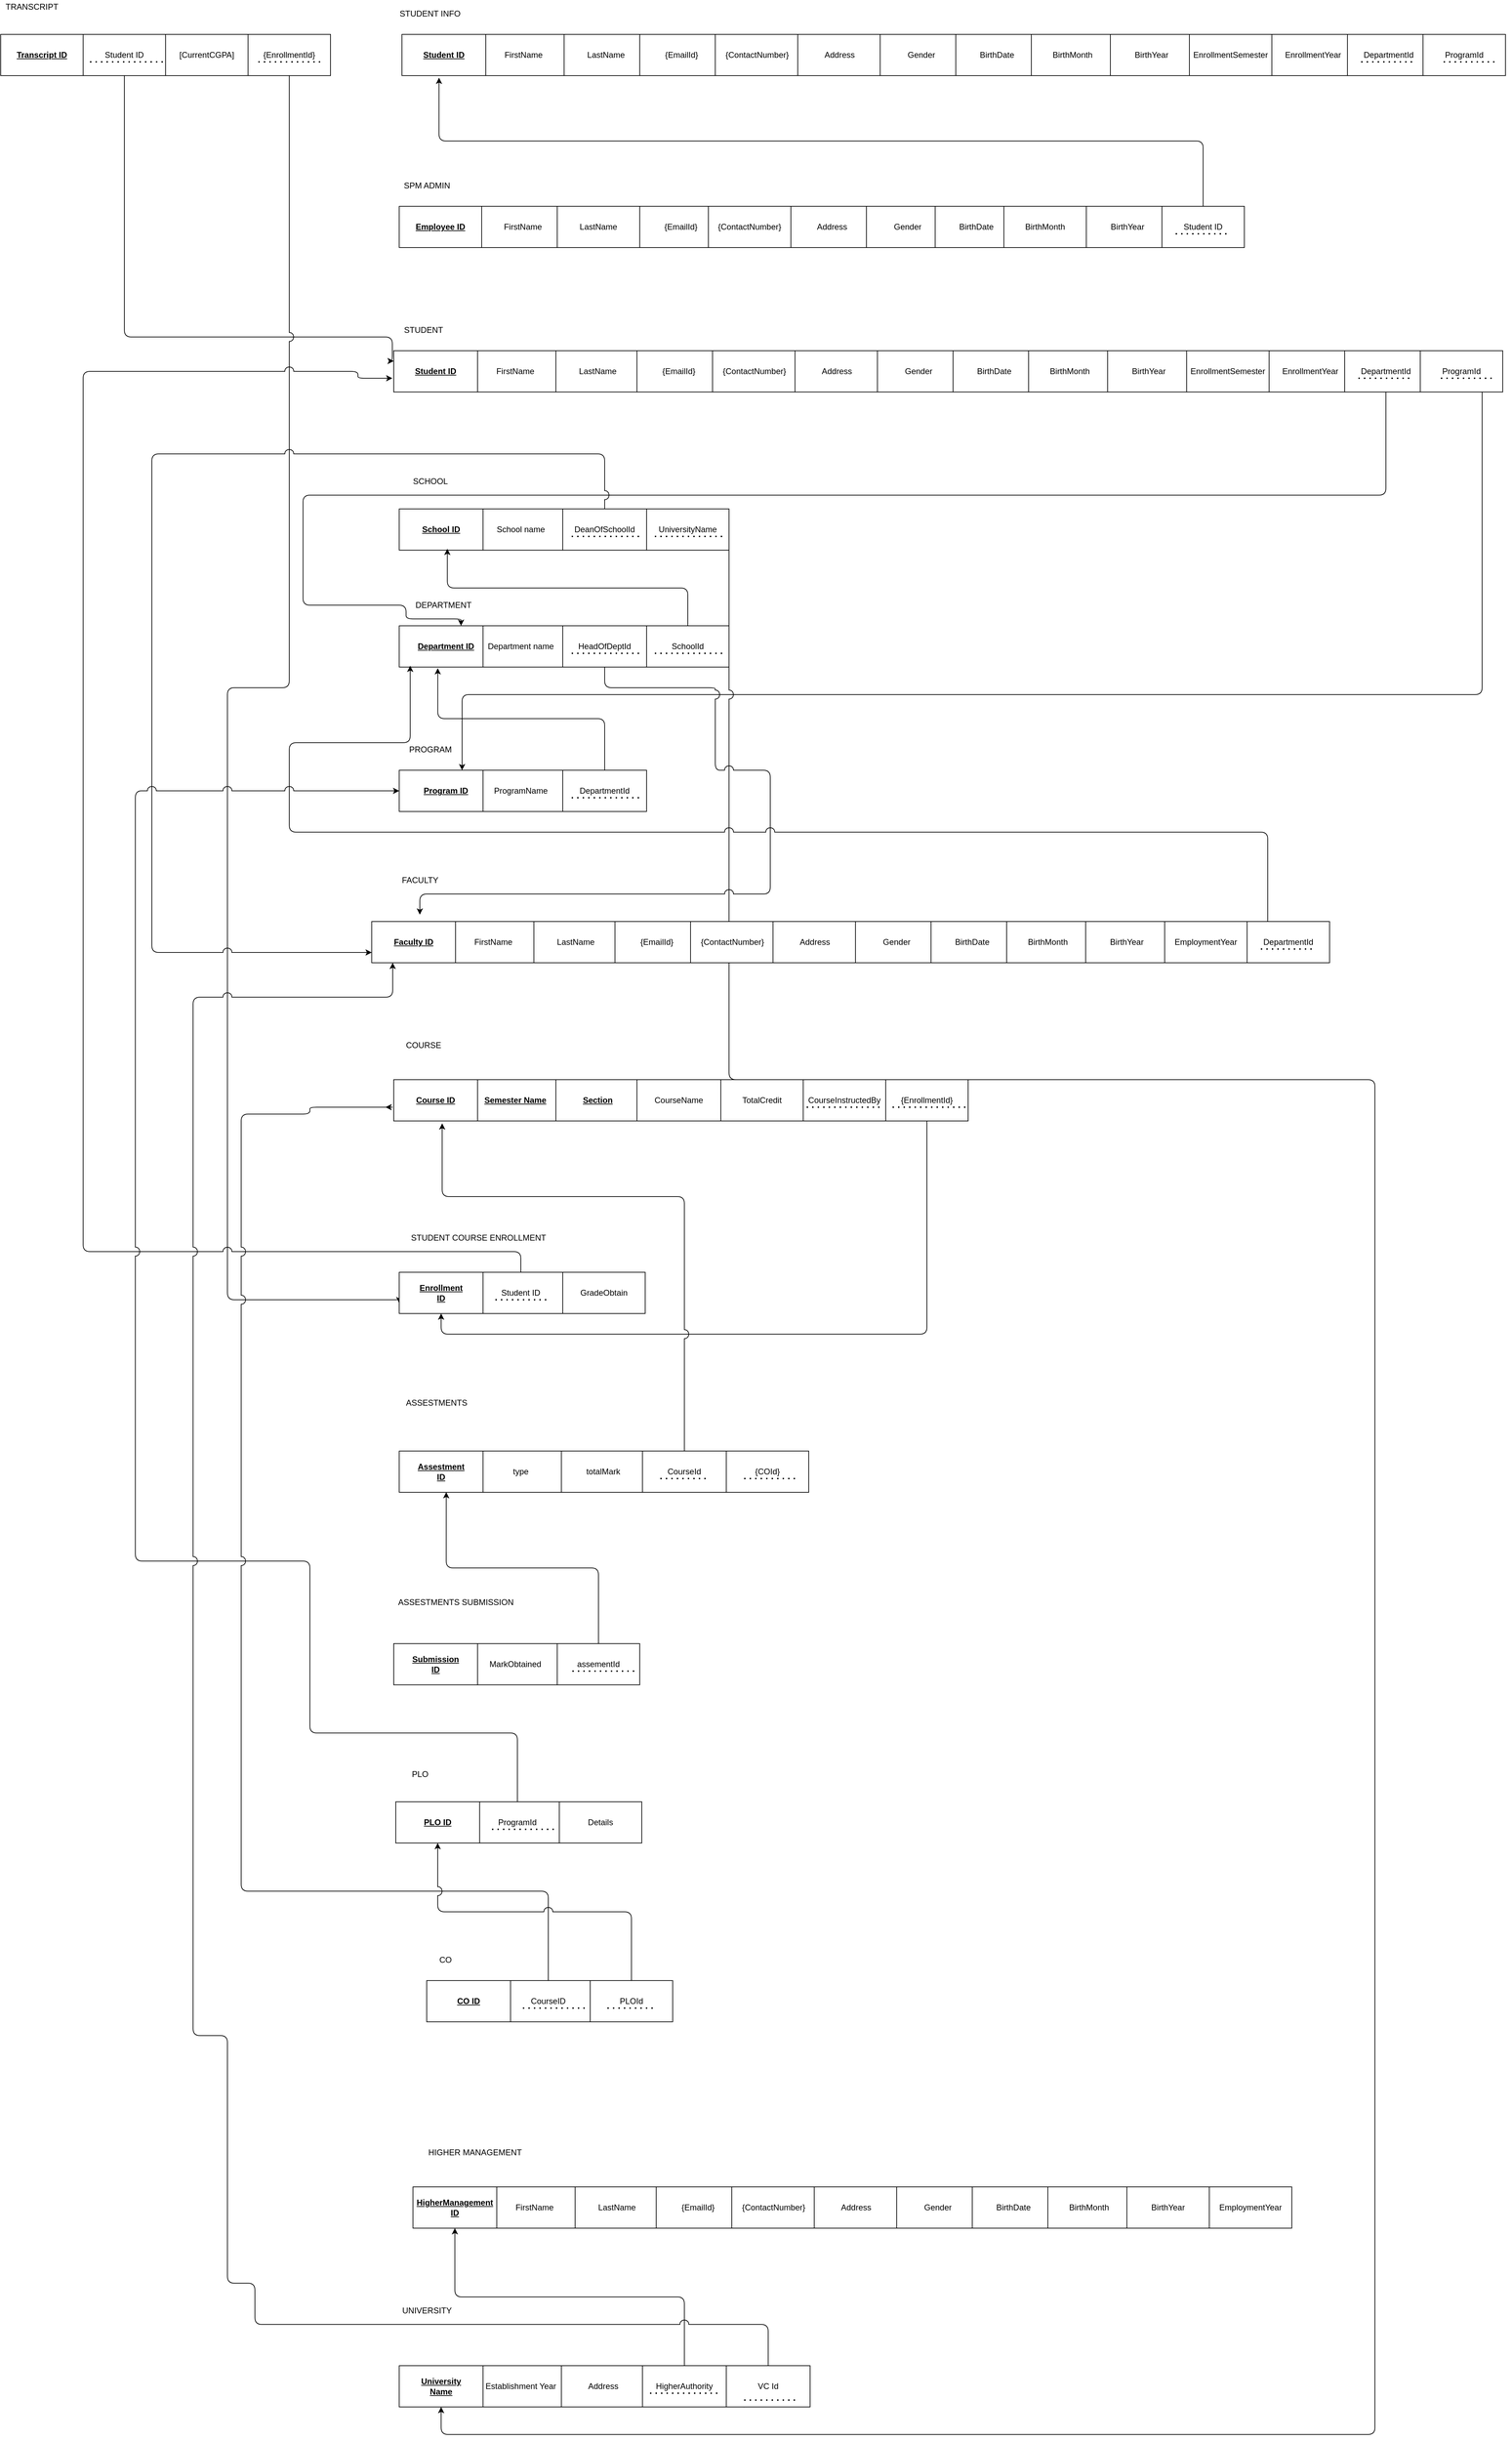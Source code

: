 <mxfile version="14.5.10" type="device"><diagram id="TLqkHAQ5XNs-BFpnqTvc" name="Page-1"><mxGraphModel dx="2034" dy="840" grid="1" gridSize="10" guides="1" tooltips="1" connect="1" arrows="1" fold="1" page="1" pageScale="1" pageWidth="850" pageHeight="1100" math="0" shadow="0"><root><mxCell id="0"/><mxCell id="1" parent="0"/><mxCell id="iAF2rdNjsyLF4VbZeckE-18" value="FirstName" style="rounded=0;whiteSpace=wrap;html=1;" vertex="1" parent="1"><mxGeometry x="240" y="120" width="122" height="60" as="geometry"/></mxCell><mxCell id="iAF2rdNjsyLF4VbZeckE-19" value="" style="rounded=0;whiteSpace=wrap;html=1;" vertex="1" parent="1"><mxGeometry x="124" y="120" width="122" height="60" as="geometry"/></mxCell><mxCell id="iAF2rdNjsyLF4VbZeckE-20" value="LastName" style="rounded=0;whiteSpace=wrap;html=1;" vertex="1" parent="1"><mxGeometry x="360" y="120" width="122" height="60" as="geometry"/></mxCell><mxCell id="iAF2rdNjsyLF4VbZeckE-21" value="STUDENT INFO" style="text;html=1;strokeColor=none;fillColor=none;align=center;verticalAlign=middle;whiteSpace=wrap;rounded=0;" vertex="1" parent="1"><mxGeometry x="90" y="80" width="150" height="20" as="geometry"/></mxCell><mxCell id="iAF2rdNjsyLF4VbZeckE-22" value="&lt;b&gt;&lt;u&gt;Student ID&lt;/u&gt;&lt;/b&gt;" style="text;html=1;strokeColor=none;fillColor=none;align=center;verticalAlign=middle;whiteSpace=wrap;rounded=0;" vertex="1" parent="1"><mxGeometry x="150" y="140" width="70" height="20" as="geometry"/></mxCell><mxCell id="iAF2rdNjsyLF4VbZeckE-24" value="{EmailId}" style="whiteSpace=wrap;html=1;" vertex="1" parent="1"><mxGeometry x="470" y="120" width="122" height="60" as="geometry"/></mxCell><mxCell id="iAF2rdNjsyLF4VbZeckE-26" value="{ContactNumber}" style="whiteSpace=wrap;html=1;" vertex="1" parent="1"><mxGeometry x="580" y="120" width="122" height="60" as="geometry"/></mxCell><mxCell id="iAF2rdNjsyLF4VbZeckE-27" value="Address" style="whiteSpace=wrap;html=1;" vertex="1" parent="1"><mxGeometry x="700" y="120" width="122" height="60" as="geometry"/></mxCell><mxCell id="iAF2rdNjsyLF4VbZeckE-28" value="Gender" style="whiteSpace=wrap;html=1;" vertex="1" parent="1"><mxGeometry x="820" y="120" width="120" height="60" as="geometry"/></mxCell><mxCell id="iAF2rdNjsyLF4VbZeckE-29" value="BirthDate" style="whiteSpace=wrap;html=1;" vertex="1" parent="1"><mxGeometry x="930" y="120" width="120" height="60" as="geometry"/></mxCell><mxCell id="iAF2rdNjsyLF4VbZeckE-30" value="BirthMonth" style="whiteSpace=wrap;html=1;" vertex="1" parent="1"><mxGeometry x="1040" y="120" width="120" height="60" as="geometry"/></mxCell><mxCell id="iAF2rdNjsyLF4VbZeckE-31" value="BirthYear" style="whiteSpace=wrap;html=1;" vertex="1" parent="1"><mxGeometry x="1155" y="120" width="120" height="60" as="geometry"/></mxCell><mxCell id="iAF2rdNjsyLF4VbZeckE-32" value="EnrollmentSemester" style="whiteSpace=wrap;html=1;" vertex="1" parent="1"><mxGeometry x="1270" y="120" width="120" height="60" as="geometry"/></mxCell><mxCell id="iAF2rdNjsyLF4VbZeckE-77" value="" style="edgeStyle=orthogonalEdgeStyle;rounded=1;orthogonalLoop=1;jettySize=auto;html=1;" edge="1" parent="1" source="iAF2rdNjsyLF4VbZeckE-33"><mxGeometry relative="1" as="geometry"><mxPoint x="1730.0" y="150" as="targetPoint"/></mxGeometry></mxCell><mxCell id="iAF2rdNjsyLF4VbZeckE-33" value="EnrollmentYear" style="whiteSpace=wrap;html=1;" vertex="1" parent="1"><mxGeometry x="1390" y="120" width="120" height="60" as="geometry"/></mxCell><mxCell id="iAF2rdNjsyLF4VbZeckE-34" value="DepartmentId" style="whiteSpace=wrap;html=1;" vertex="1" parent="1"><mxGeometry x="1500" y="120" width="120" height="60" as="geometry"/></mxCell><mxCell id="iAF2rdNjsyLF4VbZeckE-38" value="" style="endArrow=none;dashed=1;html=1;dashPattern=1 3;strokeWidth=2;" edge="1" parent="1"><mxGeometry width="50" height="50" relative="1" as="geometry"><mxPoint x="1520" y="160" as="sourcePoint"/><mxPoint x="1600" y="160" as="targetPoint"/><Array as="points"><mxPoint x="1590" y="160"/></Array></mxGeometry></mxCell><mxCell id="iAF2rdNjsyLF4VbZeckE-39" value="ProgramId" style="whiteSpace=wrap;html=1;" vertex="1" parent="1"><mxGeometry x="1610" y="120" width="120" height="60" as="geometry"/></mxCell><mxCell id="iAF2rdNjsyLF4VbZeckE-40" value="" style="endArrow=none;dashed=1;html=1;dashPattern=1 3;strokeWidth=2;" edge="1" parent="1"><mxGeometry width="50" height="50" relative="1" as="geometry"><mxPoint x="1640" y="160" as="sourcePoint"/><mxPoint x="1720" y="160" as="targetPoint"/></mxGeometry></mxCell><mxCell id="iAF2rdNjsyLF4VbZeckE-56" value="" style="edgeStyle=orthogonalEdgeStyle;rounded=1;orthogonalLoop=1;jettySize=auto;html=1;" edge="1" parent="1" target="iAF2rdNjsyLF4VbZeckE-55"><mxGeometry relative="1" as="geometry"><mxPoint x="350" y="560" as="sourcePoint"/></mxGeometry></mxCell><mxCell id="iAF2rdNjsyLF4VbZeckE-45" value="TRANSCRIPT" style="text;html=1;align=center;verticalAlign=middle;resizable=0;points=[];autosize=1;strokeColor=none;" vertex="1" parent="1"><mxGeometry x="-460" y="70" width="90" height="20" as="geometry"/></mxCell><mxCell id="iAF2rdNjsyLF4VbZeckE-50" value="" style="endArrow=none;dashed=1;html=1;dashPattern=1 3;strokeWidth=2;" edge="1" parent="1"><mxGeometry width="50" height="50" relative="1" as="geometry"><mxPoint x="-70" y="160" as="sourcePoint"/><mxPoint x="20" y="160" as="targetPoint"/><Array as="points"><mxPoint x="-30" y="160"/></Array></mxGeometry></mxCell><mxCell id="iAF2rdNjsyLF4VbZeckE-51" value="&lt;b&gt;&lt;u&gt;Transcript ID&lt;br&gt;&lt;/u&gt;&lt;/b&gt;" style="rounded=0;whiteSpace=wrap;html=1;" vertex="1" parent="1"><mxGeometry x="-460" y="120" width="120" height="60" as="geometry"/></mxCell><mxCell id="iAF2rdNjsyLF4VbZeckE-244" style="edgeStyle=orthogonalEdgeStyle;rounded=1;jumpStyle=arc;jumpSize=13;orthogonalLoop=1;jettySize=auto;html=1;exitX=0.5;exitY=1;exitDx=0;exitDy=0;entryX=0;entryY=0.25;entryDx=0;entryDy=0;" edge="1" parent="1" source="iAF2rdNjsyLF4VbZeckE-52" target="iAF2rdNjsyLF4VbZeckE-85"><mxGeometry relative="1" as="geometry"><mxPoint x="110" y="600" as="targetPoint"/><Array as="points"><mxPoint x="-280" y="560"/><mxPoint x="110" y="560"/><mxPoint x="110" y="595"/></Array></mxGeometry></mxCell><mxCell id="iAF2rdNjsyLF4VbZeckE-52" value="Student ID" style="rounded=0;whiteSpace=wrap;html=1;" vertex="1" parent="1"><mxGeometry x="-340" y="120" width="120" height="60" as="geometry"/></mxCell><mxCell id="iAF2rdNjsyLF4VbZeckE-53" value="[CurrentCGPA]" style="rounded=0;whiteSpace=wrap;html=1;" vertex="1" parent="1"><mxGeometry x="-220" y="120" width="120" height="60" as="geometry"/></mxCell><mxCell id="iAF2rdNjsyLF4VbZeckE-245" style="edgeStyle=orthogonalEdgeStyle;rounded=1;jumpStyle=arc;jumpSize=13;orthogonalLoop=1;jettySize=auto;html=1;exitX=0.5;exitY=1;exitDx=0;exitDy=0;entryX=0;entryY=0.75;entryDx=0;entryDy=0;" edge="1" parent="1" source="iAF2rdNjsyLF4VbZeckE-54" target="iAF2rdNjsyLF4VbZeckE-169"><mxGeometry relative="1" as="geometry"><mxPoint x="110" y="1960" as="targetPoint"/><Array as="points"><mxPoint x="-40" y="1070"/><mxPoint x="-130" y="1070"/><mxPoint x="-130" y="1960"/><mxPoint x="120" y="1960"/></Array></mxGeometry></mxCell><mxCell id="iAF2rdNjsyLF4VbZeckE-54" value="{EnrollmentId}" style="whiteSpace=wrap;html=1;" vertex="1" parent="1"><mxGeometry x="-100" y="120" width="120" height="60" as="geometry"/></mxCell><mxCell id="iAF2rdNjsyLF4VbZeckE-57" value="" style="endArrow=none;dashed=1;html=1;dashPattern=1 3;strokeWidth=2;" edge="1" parent="1"><mxGeometry width="50" height="50" relative="1" as="geometry"><mxPoint x="-85" y="160" as="sourcePoint"/><mxPoint x="5" y="160" as="targetPoint"/><Array as="points"><mxPoint x="-35" y="160"/></Array></mxGeometry></mxCell><mxCell id="iAF2rdNjsyLF4VbZeckE-58" value="SPM ADMIN" style="text;html=1;align=center;verticalAlign=middle;resizable=0;points=[];autosize=1;strokeColor=none;" vertex="1" parent="1"><mxGeometry x="120" y="330" width="80" height="20" as="geometry"/></mxCell><mxCell id="iAF2rdNjsyLF4VbZeckE-59" value="&lt;b&gt;&lt;u&gt;Employee ID &lt;br&gt;&lt;/u&gt;&lt;/b&gt;" style="whiteSpace=wrap;html=1;" vertex="1" parent="1"><mxGeometry x="120" y="370" width="120" height="60" as="geometry"/></mxCell><mxCell id="iAF2rdNjsyLF4VbZeckE-60" value="FirstName" style="whiteSpace=wrap;html=1;" vertex="1" parent="1"><mxGeometry x="240" y="370" width="120" height="60" as="geometry"/></mxCell><mxCell id="iAF2rdNjsyLF4VbZeckE-61" value="LastName" style="whiteSpace=wrap;html=1;" vertex="1" parent="1"><mxGeometry x="350" y="370" width="120" height="60" as="geometry"/></mxCell><mxCell id="iAF2rdNjsyLF4VbZeckE-62" value="{EmailId}" style="whiteSpace=wrap;html=1;" vertex="1" parent="1"><mxGeometry x="470" y="370" width="120" height="60" as="geometry"/></mxCell><mxCell id="iAF2rdNjsyLF4VbZeckE-63" value="{ContactNumber}" style="whiteSpace=wrap;html=1;" vertex="1" parent="1"><mxGeometry x="570" y="370" width="120" height="60" as="geometry"/></mxCell><mxCell id="iAF2rdNjsyLF4VbZeckE-64" value="Address" style="whiteSpace=wrap;html=1;" vertex="1" parent="1"><mxGeometry x="690" y="370" width="120" height="60" as="geometry"/></mxCell><mxCell id="iAF2rdNjsyLF4VbZeckE-65" value="Gender" style="whiteSpace=wrap;html=1;" vertex="1" parent="1"><mxGeometry x="800" y="370" width="120" height="60" as="geometry"/></mxCell><mxCell id="iAF2rdNjsyLF4VbZeckE-66" value="BirthDate" style="whiteSpace=wrap;html=1;" vertex="1" parent="1"><mxGeometry x="900" y="370" width="120" height="60" as="geometry"/></mxCell><mxCell id="iAF2rdNjsyLF4VbZeckE-67" value="BirthMonth" style="whiteSpace=wrap;html=1;" vertex="1" parent="1"><mxGeometry x="1000" y="370" width="120" height="60" as="geometry"/></mxCell><mxCell id="iAF2rdNjsyLF4VbZeckE-68" value="BirthYear" style="whiteSpace=wrap;html=1;" vertex="1" parent="1"><mxGeometry x="1120" y="370" width="120" height="60" as="geometry"/></mxCell><mxCell id="iAF2rdNjsyLF4VbZeckE-71" style="edgeStyle=orthogonalEdgeStyle;rounded=1;orthogonalLoop=1;jettySize=auto;html=1;exitX=0.5;exitY=0;exitDx=0;exitDy=0;entryX=0.442;entryY=1.05;entryDx=0;entryDy=0;entryPerimeter=0;" edge="1" parent="1" source="iAF2rdNjsyLF4VbZeckE-69" target="iAF2rdNjsyLF4VbZeckE-19"><mxGeometry relative="1" as="geometry"/></mxCell><mxCell id="iAF2rdNjsyLF4VbZeckE-69" value="Student ID" style="whiteSpace=wrap;html=1;" vertex="1" parent="1"><mxGeometry x="1230" y="370" width="120" height="60" as="geometry"/></mxCell><mxCell id="iAF2rdNjsyLF4VbZeckE-70" value="" style="endArrow=none;dashed=1;html=1;dashPattern=1 3;strokeWidth=2;" edge="1" parent="1"><mxGeometry width="50" height="50" relative="1" as="geometry"><mxPoint x="1250" y="410" as="sourcePoint"/><mxPoint x="1330" y="410" as="targetPoint"/><Array as="points"><mxPoint x="1290" y="410"/></Array></mxGeometry></mxCell><mxCell id="iAF2rdNjsyLF4VbZeckE-72" value="STUDENT" style="text;html=1;align=center;verticalAlign=middle;resizable=0;points=[];autosize=1;strokeColor=none;" vertex="1" parent="1"><mxGeometry x="120" y="540" width="70" height="20" as="geometry"/></mxCell><mxCell id="iAF2rdNjsyLF4VbZeckE-84" value="FirstName" style="rounded=0;whiteSpace=wrap;html=1;" vertex="1" parent="1"><mxGeometry x="228" y="580" width="122" height="60" as="geometry"/></mxCell><mxCell id="iAF2rdNjsyLF4VbZeckE-85" value="" style="rounded=0;whiteSpace=wrap;html=1;" vertex="1" parent="1"><mxGeometry x="112" y="580" width="122" height="60" as="geometry"/></mxCell><mxCell id="iAF2rdNjsyLF4VbZeckE-86" value="LastName" style="rounded=0;whiteSpace=wrap;html=1;" vertex="1" parent="1"><mxGeometry x="348" y="580" width="122" height="60" as="geometry"/></mxCell><mxCell id="iAF2rdNjsyLF4VbZeckE-87" value="&lt;b&gt;&lt;u&gt;Student ID&lt;/u&gt;&lt;/b&gt;" style="text;html=1;strokeColor=none;fillColor=none;align=center;verticalAlign=middle;whiteSpace=wrap;rounded=0;" vertex="1" parent="1"><mxGeometry x="138" y="600" width="70" height="20" as="geometry"/></mxCell><mxCell id="iAF2rdNjsyLF4VbZeckE-88" value="{EmailId}" style="whiteSpace=wrap;html=1;" vertex="1" parent="1"><mxGeometry x="466" y="580" width="122" height="60" as="geometry"/></mxCell><mxCell id="iAF2rdNjsyLF4VbZeckE-89" value="{ContactNumber}" style="whiteSpace=wrap;html=1;" vertex="1" parent="1"><mxGeometry x="576" y="580" width="122" height="60" as="geometry"/></mxCell><mxCell id="iAF2rdNjsyLF4VbZeckE-90" value="Address" style="whiteSpace=wrap;html=1;" vertex="1" parent="1"><mxGeometry x="696" y="580" width="122" height="60" as="geometry"/></mxCell><mxCell id="iAF2rdNjsyLF4VbZeckE-91" value="Gender" style="whiteSpace=wrap;html=1;" vertex="1" parent="1"><mxGeometry x="816" y="580" width="120" height="60" as="geometry"/></mxCell><mxCell id="iAF2rdNjsyLF4VbZeckE-92" value="BirthDate" style="whiteSpace=wrap;html=1;" vertex="1" parent="1"><mxGeometry x="926" y="580" width="120" height="60" as="geometry"/></mxCell><mxCell id="iAF2rdNjsyLF4VbZeckE-93" value="BirthMonth" style="whiteSpace=wrap;html=1;" vertex="1" parent="1"><mxGeometry x="1036" y="580" width="120" height="60" as="geometry"/></mxCell><mxCell id="iAF2rdNjsyLF4VbZeckE-94" value="BirthYear" style="whiteSpace=wrap;html=1;" vertex="1" parent="1"><mxGeometry x="1151" y="580" width="120" height="60" as="geometry"/></mxCell><mxCell id="iAF2rdNjsyLF4VbZeckE-95" value="EnrollmentSemester" style="whiteSpace=wrap;html=1;" vertex="1" parent="1"><mxGeometry x="1266" y="580" width="120" height="60" as="geometry"/></mxCell><mxCell id="iAF2rdNjsyLF4VbZeckE-96" value="" style="edgeStyle=orthogonalEdgeStyle;rounded=1;orthogonalLoop=1;jettySize=auto;html=1;" edge="1" parent="1" source="iAF2rdNjsyLF4VbZeckE-97"><mxGeometry relative="1" as="geometry"><mxPoint x="1726.0" y="610" as="targetPoint"/></mxGeometry></mxCell><mxCell id="iAF2rdNjsyLF4VbZeckE-97" value="EnrollmentYear" style="whiteSpace=wrap;html=1;" vertex="1" parent="1"><mxGeometry x="1386" y="580" width="120" height="60" as="geometry"/></mxCell><mxCell id="iAF2rdNjsyLF4VbZeckE-131" style="edgeStyle=orthogonalEdgeStyle;rounded=1;orthogonalLoop=1;jettySize=auto;html=1;exitX=0.5;exitY=1;exitDx=0;exitDy=0;entryX=0.76;entryY=2;entryDx=0;entryDy=0;entryPerimeter=0;" edge="1" parent="1" source="iAF2rdNjsyLF4VbZeckE-98" target="iAF2rdNjsyLF4VbZeckE-118"><mxGeometry relative="1" as="geometry"><Array as="points"><mxPoint x="1556" y="790"/><mxPoint x="-20" y="790"/><mxPoint x="-20" y="950"/><mxPoint x="130" y="950"/><mxPoint x="130" y="970"/><mxPoint x="210" y="970"/></Array></mxGeometry></mxCell><mxCell id="iAF2rdNjsyLF4VbZeckE-98" value="DepartmentId" style="whiteSpace=wrap;html=1;" vertex="1" parent="1"><mxGeometry x="1496" y="580" width="120" height="60" as="geometry"/></mxCell><mxCell id="iAF2rdNjsyLF4VbZeckE-99" value="" style="endArrow=none;dashed=1;html=1;dashPattern=1 3;strokeWidth=2;" edge="1" parent="1"><mxGeometry width="50" height="50" relative="1" as="geometry"><mxPoint x="1516" y="620" as="sourcePoint"/><mxPoint x="1596" y="620" as="targetPoint"/><Array as="points"><mxPoint x="1586" y="620"/></Array></mxGeometry></mxCell><mxCell id="iAF2rdNjsyLF4VbZeckE-132" style="edgeStyle=orthogonalEdgeStyle;rounded=1;orthogonalLoop=1;jettySize=auto;html=1;exitX=0.75;exitY=1;exitDx=0;exitDy=0;entryX=0.75;entryY=0;entryDx=0;entryDy=0;jumpStyle=arc;jumpSize=13;" edge="1" parent="1" source="iAF2rdNjsyLF4VbZeckE-100" target="iAF2rdNjsyLF4VbZeckE-123"><mxGeometry relative="1" as="geometry"><mxPoint x="650" y="1140" as="targetPoint"/><Array as="points"><mxPoint x="1696" y="1080"/><mxPoint x="212" y="1080"/></Array></mxGeometry></mxCell><mxCell id="iAF2rdNjsyLF4VbZeckE-100" value="ProgramId" style="whiteSpace=wrap;html=1;" vertex="1" parent="1"><mxGeometry x="1606" y="580" width="120" height="60" as="geometry"/></mxCell><mxCell id="iAF2rdNjsyLF4VbZeckE-101" value="" style="endArrow=none;dashed=1;html=1;dashPattern=1 3;strokeWidth=2;" edge="1" parent="1"><mxGeometry width="50" height="50" relative="1" as="geometry"><mxPoint x="1636" y="620" as="sourcePoint"/><mxPoint x="1716" y="620" as="targetPoint"/></mxGeometry></mxCell><mxCell id="iAF2rdNjsyLF4VbZeckE-103" value="SCHOOL" style="text;html=1;align=center;verticalAlign=middle;resizable=0;points=[];autosize=1;strokeColor=none;" vertex="1" parent="1"><mxGeometry x="130" y="760" width="70" height="20" as="geometry"/></mxCell><mxCell id="iAF2rdNjsyLF4VbZeckE-104" value="School name" style="rounded=0;whiteSpace=wrap;html=1;" vertex="1" parent="1"><mxGeometry x="236" y="810" width="122" height="60" as="geometry"/></mxCell><mxCell id="iAF2rdNjsyLF4VbZeckE-105" value="" style="rounded=0;whiteSpace=wrap;html=1;" vertex="1" parent="1"><mxGeometry x="120" y="810" width="122" height="60" as="geometry"/></mxCell><mxCell id="iAF2rdNjsyLF4VbZeckE-106" value="&lt;u&gt;&lt;b&gt;School ID&lt;br&gt;&lt;/b&gt;&lt;/u&gt;" style="text;html=1;strokeColor=none;fillColor=none;align=center;verticalAlign=middle;whiteSpace=wrap;rounded=0;" vertex="1" parent="1"><mxGeometry x="146" y="830" width="70" height="20" as="geometry"/></mxCell><mxCell id="iAF2rdNjsyLF4VbZeckE-154" style="edgeStyle=orthogonalEdgeStyle;rounded=1;jumpStyle=arc;jumpSize=13;orthogonalLoop=1;jettySize=auto;html=1;exitX=0.5;exitY=0;exitDx=0;exitDy=0;entryX=0;entryY=0.75;entryDx=0;entryDy=0;" edge="1" parent="1" source="iAF2rdNjsyLF4VbZeckE-107" target="iAF2rdNjsyLF4VbZeckE-135"><mxGeometry relative="1" as="geometry"><mxPoint x="-170" y="1460" as="targetPoint"/><Array as="points"><mxPoint x="419" y="730"/><mxPoint x="-240" y="730"/><mxPoint x="-240" y="1455"/></Array></mxGeometry></mxCell><mxCell id="iAF2rdNjsyLF4VbZeckE-107" value="DeanOfSchoolId" style="whiteSpace=wrap;html=1;" vertex="1" parent="1"><mxGeometry x="358" y="810" width="122" height="60" as="geometry"/></mxCell><mxCell id="iAF2rdNjsyLF4VbZeckE-242" style="edgeStyle=orthogonalEdgeStyle;rounded=1;jumpStyle=arc;jumpSize=13;orthogonalLoop=1;jettySize=auto;html=1;exitX=1;exitY=0.5;exitDx=0;exitDy=0;entryX=0.5;entryY=1;entryDx=0;entryDy=0;" edge="1" parent="1" source="iAF2rdNjsyLF4VbZeckE-108" target="iAF2rdNjsyLF4VbZeckE-230"><mxGeometry relative="1" as="geometry"><mxPoint x="1650" y="3750" as="targetPoint"/><Array as="points"><mxPoint x="600" y="1640"/><mxPoint x="1540" y="1640"/><mxPoint x="1540" y="3610"/><mxPoint x="181" y="3610"/></Array></mxGeometry></mxCell><mxCell id="iAF2rdNjsyLF4VbZeckE-108" value="UniversityName" style="whiteSpace=wrap;html=1;" vertex="1" parent="1"><mxGeometry x="480" y="810" width="120" height="60" as="geometry"/></mxCell><mxCell id="iAF2rdNjsyLF4VbZeckE-109" value="" style="endArrow=none;dashed=1;html=1;dashPattern=1 3;strokeWidth=2;" edge="1" parent="1"><mxGeometry width="50" height="50" relative="1" as="geometry"><mxPoint x="371" y="850" as="sourcePoint"/><mxPoint x="471" y="850" as="targetPoint"/></mxGeometry></mxCell><mxCell id="iAF2rdNjsyLF4VbZeckE-110" value="" style="endArrow=none;dashed=1;html=1;dashPattern=1 3;strokeWidth=2;" edge="1" parent="1"><mxGeometry width="50" height="50" relative="1" as="geometry"><mxPoint x="492" y="850" as="sourcePoint"/><mxPoint x="592" y="850" as="targetPoint"/><Array as="points"><mxPoint x="542" y="850"/></Array></mxGeometry></mxCell><mxCell id="iAF2rdNjsyLF4VbZeckE-111" value="Department name" style="rounded=0;whiteSpace=wrap;html=1;" vertex="1" parent="1"><mxGeometry x="236" y="980" width="122" height="60" as="geometry"/></mxCell><mxCell id="iAF2rdNjsyLF4VbZeckE-112" value="" style="rounded=0;whiteSpace=wrap;html=1;" vertex="1" parent="1"><mxGeometry x="120" y="980" width="122" height="60" as="geometry"/></mxCell><mxCell id="iAF2rdNjsyLF4VbZeckE-113" value="&lt;u&gt;&lt;b&gt;Department ID&lt;br&gt;&lt;/b&gt;&lt;/u&gt;" style="text;html=1;strokeColor=none;fillColor=none;align=center;verticalAlign=middle;whiteSpace=wrap;rounded=0;" vertex="1" parent="1"><mxGeometry x="146" y="1000" width="84" height="20" as="geometry"/></mxCell><mxCell id="iAF2rdNjsyLF4VbZeckE-153" style="edgeStyle=orthogonalEdgeStyle;rounded=1;jumpStyle=arc;jumpSize=13;orthogonalLoop=1;jettySize=auto;html=1;exitX=0.5;exitY=1;exitDx=0;exitDy=0;" edge="1" parent="1" source="iAF2rdNjsyLF4VbZeckE-114"><mxGeometry relative="1" as="geometry"><mxPoint x="150" y="1400" as="targetPoint"/><Array as="points"><mxPoint x="419" y="1070"/><mxPoint x="580" y="1070"/><mxPoint x="580" y="1190"/><mxPoint x="660" y="1190"/><mxPoint x="660" y="1370"/><mxPoint x="150" y="1370"/></Array></mxGeometry></mxCell><mxCell id="iAF2rdNjsyLF4VbZeckE-114" value="HeadOfDeptId" style="whiteSpace=wrap;html=1;" vertex="1" parent="1"><mxGeometry x="358" y="980" width="122" height="60" as="geometry"/></mxCell><mxCell id="iAF2rdNjsyLF4VbZeckE-121" style="edgeStyle=orthogonalEdgeStyle;rounded=1;orthogonalLoop=1;jettySize=auto;html=1;exitX=0.5;exitY=0;exitDx=0;exitDy=0;entryX=0.574;entryY=0.967;entryDx=0;entryDy=0;entryPerimeter=0;" edge="1" parent="1" source="iAF2rdNjsyLF4VbZeckE-115" target="iAF2rdNjsyLF4VbZeckE-105"><mxGeometry relative="1" as="geometry"/></mxCell><mxCell id="iAF2rdNjsyLF4VbZeckE-115" value="SchoolId" style="whiteSpace=wrap;html=1;" vertex="1" parent="1"><mxGeometry x="480" y="980" width="120" height="60" as="geometry"/></mxCell><mxCell id="iAF2rdNjsyLF4VbZeckE-116" value="" style="endArrow=none;dashed=1;html=1;dashPattern=1 3;strokeWidth=2;" edge="1" parent="1"><mxGeometry width="50" height="50" relative="1" as="geometry"><mxPoint x="371" y="1020" as="sourcePoint"/><mxPoint x="471" y="1020" as="targetPoint"/></mxGeometry></mxCell><mxCell id="iAF2rdNjsyLF4VbZeckE-117" value="" style="endArrow=none;dashed=1;html=1;dashPattern=1 3;strokeWidth=2;" edge="1" parent="1"><mxGeometry width="50" height="50" relative="1" as="geometry"><mxPoint x="492" y="1020" as="sourcePoint"/><mxPoint x="592" y="1020" as="targetPoint"/><Array as="points"><mxPoint x="542" y="1020"/></Array></mxGeometry></mxCell><mxCell id="iAF2rdNjsyLF4VbZeckE-118" value="DEPARTMENT" style="text;html=1;align=center;verticalAlign=middle;resizable=0;points=[];autosize=1;strokeColor=none;" vertex="1" parent="1"><mxGeometry x="134" y="940" width="100" height="20" as="geometry"/></mxCell><mxCell id="iAF2rdNjsyLF4VbZeckE-122" value="ProgramName" style="rounded=0;whiteSpace=wrap;html=1;" vertex="1" parent="1"><mxGeometry x="236" y="1190" width="122" height="60" as="geometry"/></mxCell><mxCell id="iAF2rdNjsyLF4VbZeckE-123" value="" style="rounded=0;whiteSpace=wrap;html=1;" vertex="1" parent="1"><mxGeometry x="120" y="1190" width="122" height="60" as="geometry"/></mxCell><mxCell id="iAF2rdNjsyLF4VbZeckE-124" value="&lt;u&gt;&lt;b&gt;Program ID&lt;br&gt;&lt;/b&gt;&lt;/u&gt;" style="text;html=1;strokeColor=none;fillColor=none;align=center;verticalAlign=middle;whiteSpace=wrap;rounded=0;" vertex="1" parent="1"><mxGeometry x="146" y="1210" width="84" height="20" as="geometry"/></mxCell><mxCell id="iAF2rdNjsyLF4VbZeckE-130" style="edgeStyle=orthogonalEdgeStyle;rounded=1;orthogonalLoop=1;jettySize=auto;html=1;exitX=0.5;exitY=0;exitDx=0;exitDy=0;entryX=0.46;entryY=1.028;entryDx=0;entryDy=0;entryPerimeter=0;" edge="1" parent="1" source="iAF2rdNjsyLF4VbZeckE-125" target="iAF2rdNjsyLF4VbZeckE-112"><mxGeometry relative="1" as="geometry"/></mxCell><mxCell id="iAF2rdNjsyLF4VbZeckE-125" value="DepartmentId" style="whiteSpace=wrap;html=1;" vertex="1" parent="1"><mxGeometry x="358" y="1190" width="122" height="60" as="geometry"/></mxCell><mxCell id="iAF2rdNjsyLF4VbZeckE-126" value="" style="endArrow=none;dashed=1;html=1;dashPattern=1 3;strokeWidth=2;" edge="1" parent="1"><mxGeometry width="50" height="50" relative="1" as="geometry"><mxPoint x="371" y="1230" as="sourcePoint"/><mxPoint x="471" y="1230" as="targetPoint"/></mxGeometry></mxCell><mxCell id="iAF2rdNjsyLF4VbZeckE-127" value="PROGRAM" style="text;html=1;align=center;verticalAlign=middle;resizable=0;points=[];autosize=1;strokeColor=none;" vertex="1" parent="1"><mxGeometry x="125" y="1150" width="80" height="20" as="geometry"/></mxCell><mxCell id="iAF2rdNjsyLF4VbZeckE-133" value="FACULTY" style="text;html=1;align=center;verticalAlign=middle;resizable=0;points=[];autosize=1;strokeColor=none;" vertex="1" parent="1"><mxGeometry x="115" y="1340" width="70" height="20" as="geometry"/></mxCell><mxCell id="iAF2rdNjsyLF4VbZeckE-134" value="FirstName" style="rounded=0;whiteSpace=wrap;html=1;" vertex="1" parent="1"><mxGeometry x="196" y="1410" width="122" height="60" as="geometry"/></mxCell><mxCell id="iAF2rdNjsyLF4VbZeckE-135" value="" style="rounded=0;whiteSpace=wrap;html=1;" vertex="1" parent="1"><mxGeometry x="80" y="1410" width="122" height="60" as="geometry"/></mxCell><mxCell id="iAF2rdNjsyLF4VbZeckE-136" value="LastName" style="rounded=0;whiteSpace=wrap;html=1;" vertex="1" parent="1"><mxGeometry x="316" y="1410" width="122" height="60" as="geometry"/></mxCell><mxCell id="iAF2rdNjsyLF4VbZeckE-137" value="&lt;b&gt;&lt;u&gt;Faculty ID&lt;/u&gt;&lt;/b&gt;" style="text;html=1;strokeColor=none;fillColor=none;align=center;verticalAlign=middle;whiteSpace=wrap;rounded=0;" vertex="1" parent="1"><mxGeometry x="106" y="1430" width="70" height="20" as="geometry"/></mxCell><mxCell id="iAF2rdNjsyLF4VbZeckE-138" value="{EmailId}" style="whiteSpace=wrap;html=1;" vertex="1" parent="1"><mxGeometry x="434" y="1410" width="122" height="60" as="geometry"/></mxCell><mxCell id="iAF2rdNjsyLF4VbZeckE-139" value="{ContactNumber}" style="whiteSpace=wrap;html=1;" vertex="1" parent="1"><mxGeometry x="544" y="1410" width="122" height="60" as="geometry"/></mxCell><mxCell id="iAF2rdNjsyLF4VbZeckE-140" value="Address" style="whiteSpace=wrap;html=1;" vertex="1" parent="1"><mxGeometry x="664" y="1410" width="122" height="60" as="geometry"/></mxCell><mxCell id="iAF2rdNjsyLF4VbZeckE-141" value="Gender" style="whiteSpace=wrap;html=1;" vertex="1" parent="1"><mxGeometry x="784" y="1410" width="120" height="60" as="geometry"/></mxCell><mxCell id="iAF2rdNjsyLF4VbZeckE-142" value="BirthDate" style="whiteSpace=wrap;html=1;" vertex="1" parent="1"><mxGeometry x="894" y="1410" width="120" height="60" as="geometry"/></mxCell><mxCell id="iAF2rdNjsyLF4VbZeckE-143" value="BirthMonth" style="whiteSpace=wrap;html=1;" vertex="1" parent="1"><mxGeometry x="1004" y="1410" width="120" height="60" as="geometry"/></mxCell><mxCell id="iAF2rdNjsyLF4VbZeckE-144" value="BirthYear" style="whiteSpace=wrap;html=1;" vertex="1" parent="1"><mxGeometry x="1119" y="1410" width="120" height="60" as="geometry"/></mxCell><mxCell id="iAF2rdNjsyLF4VbZeckE-145" value="EmploymentYear" style="whiteSpace=wrap;html=1;" vertex="1" parent="1"><mxGeometry x="1234" y="1410" width="120" height="60" as="geometry"/></mxCell><mxCell id="iAF2rdNjsyLF4VbZeckE-152" style="edgeStyle=orthogonalEdgeStyle;rounded=1;jumpStyle=arc;jumpSize=13;orthogonalLoop=1;jettySize=auto;html=1;exitX=0.25;exitY=0;exitDx=0;exitDy=0;entryX=0.131;entryY=0.967;entryDx=0;entryDy=0;entryPerimeter=0;" edge="1" parent="1" source="iAF2rdNjsyLF4VbZeckE-148" target="iAF2rdNjsyLF4VbZeckE-112"><mxGeometry relative="1" as="geometry"><mxPoint x="-30" y="1150" as="targetPoint"/><Array as="points"><mxPoint x="1384" y="1280"/><mxPoint x="-40" y="1280"/><mxPoint x="-40" y="1150"/><mxPoint x="136" y="1150"/></Array></mxGeometry></mxCell><mxCell id="iAF2rdNjsyLF4VbZeckE-148" value="DepartmentId" style="whiteSpace=wrap;html=1;" vertex="1" parent="1"><mxGeometry x="1354" y="1410" width="120" height="60" as="geometry"/></mxCell><mxCell id="iAF2rdNjsyLF4VbZeckE-151" value="" style="endArrow=none;dashed=1;html=1;dashPattern=1 3;strokeWidth=2;" edge="1" parent="1"><mxGeometry width="50" height="50" relative="1" as="geometry"><mxPoint x="1374" y="1450" as="sourcePoint"/><mxPoint x="1454" y="1450" as="targetPoint"/></mxGeometry></mxCell><mxCell id="iAF2rdNjsyLF4VbZeckE-155" value="COURSE" style="text;html=1;align=center;verticalAlign=middle;resizable=0;points=[];autosize=1;strokeColor=none;" vertex="1" parent="1"><mxGeometry x="120" y="1580" width="70" height="20" as="geometry"/></mxCell><mxCell id="iAF2rdNjsyLF4VbZeckE-156" value="&lt;b&gt;&lt;u&gt;Semester Name&lt;/u&gt;&lt;/b&gt;" style="rounded=0;whiteSpace=wrap;html=1;" vertex="1" parent="1"><mxGeometry x="228" y="1640" width="122" height="60" as="geometry"/></mxCell><mxCell id="iAF2rdNjsyLF4VbZeckE-157" value="" style="rounded=0;whiteSpace=wrap;html=1;" vertex="1" parent="1"><mxGeometry x="112" y="1640" width="122" height="60" as="geometry"/></mxCell><mxCell id="iAF2rdNjsyLF4VbZeckE-158" value="&lt;b&gt;&lt;u&gt;Section&lt;/u&gt;&lt;/b&gt;" style="rounded=0;whiteSpace=wrap;html=1;" vertex="1" parent="1"><mxGeometry x="348" y="1640" width="122" height="60" as="geometry"/></mxCell><mxCell id="iAF2rdNjsyLF4VbZeckE-159" value="&lt;b&gt;&lt;u&gt;Course ID&lt;br&gt;&lt;/u&gt;&lt;/b&gt;" style="text;html=1;strokeColor=none;fillColor=none;align=center;verticalAlign=middle;whiteSpace=wrap;rounded=0;" vertex="1" parent="1"><mxGeometry x="138" y="1660" width="70" height="20" as="geometry"/></mxCell><mxCell id="iAF2rdNjsyLF4VbZeckE-160" value="CourseName" style="whiteSpace=wrap;html=1;" vertex="1" parent="1"><mxGeometry x="466" y="1640" width="122" height="60" as="geometry"/></mxCell><mxCell id="iAF2rdNjsyLF4VbZeckE-162" value="TotalCredit" style="whiteSpace=wrap;html=1;" vertex="1" parent="1"><mxGeometry x="588" y="1640" width="120" height="60" as="geometry"/></mxCell><mxCell id="iAF2rdNjsyLF4VbZeckE-163" value="CourseInstructedBy" style="whiteSpace=wrap;html=1;" vertex="1" parent="1"><mxGeometry x="708" y="1640" width="120" height="60" as="geometry"/></mxCell><mxCell id="iAF2rdNjsyLF4VbZeckE-164" value="" style="endArrow=none;dashed=1;html=1;dashPattern=1 3;strokeWidth=2;" edge="1" parent="1"><mxGeometry width="50" height="50" relative="1" as="geometry"><mxPoint x="713" y="1680" as="sourcePoint"/><mxPoint x="823" y="1680" as="targetPoint"/></mxGeometry></mxCell><mxCell id="iAF2rdNjsyLF4VbZeckE-175" style="edgeStyle=orthogonalEdgeStyle;rounded=1;jumpStyle=arc;jumpSize=13;orthogonalLoop=1;jettySize=auto;html=1;exitX=0.5;exitY=1;exitDx=0;exitDy=0;entryX=0.5;entryY=1;entryDx=0;entryDy=0;" edge="1" parent="1" source="iAF2rdNjsyLF4VbZeckE-165" target="iAF2rdNjsyLF4VbZeckE-169"><mxGeometry relative="1" as="geometry"><mxPoint x="570" y="2170" as="targetPoint"/><Array as="points"><mxPoint x="888" y="2010"/><mxPoint x="181" y="2010"/></Array></mxGeometry></mxCell><mxCell id="iAF2rdNjsyLF4VbZeckE-165" value="{EnrollmentId}" style="whiteSpace=wrap;html=1;" vertex="1" parent="1"><mxGeometry x="828" y="1640" width="120" height="60" as="geometry"/></mxCell><mxCell id="iAF2rdNjsyLF4VbZeckE-166" value="" style="endArrow=none;dashed=1;html=1;dashPattern=1 3;strokeWidth=2;" edge="1" parent="1"><mxGeometry width="50" height="50" relative="1" as="geometry"><mxPoint x="838" y="1680" as="sourcePoint"/><mxPoint x="948" y="1680" as="targetPoint"/></mxGeometry></mxCell><mxCell id="iAF2rdNjsyLF4VbZeckE-167" value="STUDENT COURSE ENROLLMENT" style="text;html=1;align=center;verticalAlign=middle;resizable=0;points=[];autosize=1;strokeColor=none;" vertex="1" parent="1"><mxGeometry x="130" y="1860" width="210" height="20" as="geometry"/></mxCell><mxCell id="iAF2rdNjsyLF4VbZeckE-173" style="edgeStyle=orthogonalEdgeStyle;rounded=1;jumpStyle=arc;jumpSize=13;orthogonalLoop=1;jettySize=auto;html=1;exitX=0.5;exitY=0;exitDx=0;exitDy=0;" edge="1" parent="1" source="iAF2rdNjsyLF4VbZeckE-168"><mxGeometry relative="1" as="geometry"><mxPoint x="110" y="620" as="targetPoint"/><Array as="points"><mxPoint x="297" y="1890"/><mxPoint x="-340" y="1890"/><mxPoint x="-340" y="610"/><mxPoint x="60" y="610"/><mxPoint x="60" y="620"/></Array></mxGeometry></mxCell><mxCell id="iAF2rdNjsyLF4VbZeckE-168" value="Student ID" style="rounded=0;whiteSpace=wrap;html=1;" vertex="1" parent="1"><mxGeometry x="236" y="1920" width="122" height="60" as="geometry"/></mxCell><mxCell id="iAF2rdNjsyLF4VbZeckE-169" value="" style="rounded=0;whiteSpace=wrap;html=1;" vertex="1" parent="1"><mxGeometry x="120" y="1920" width="122" height="60" as="geometry"/></mxCell><mxCell id="iAF2rdNjsyLF4VbZeckE-170" value="&lt;b&gt;&lt;u&gt;Enrollment ID&lt;br&gt;&lt;/u&gt;&lt;/b&gt;" style="text;html=1;strokeColor=none;fillColor=none;align=center;verticalAlign=middle;whiteSpace=wrap;rounded=0;" vertex="1" parent="1"><mxGeometry x="146" y="1940" width="70" height="20" as="geometry"/></mxCell><mxCell id="iAF2rdNjsyLF4VbZeckE-171" value="" style="endArrow=none;dashed=1;html=1;dashPattern=1 3;strokeWidth=2;" edge="1" parent="1"><mxGeometry width="50" height="50" relative="1" as="geometry"><mxPoint x="260" y="1960" as="sourcePoint"/><mxPoint x="340" y="1960" as="targetPoint"/></mxGeometry></mxCell><mxCell id="iAF2rdNjsyLF4VbZeckE-172" value="GradeObtain" style="whiteSpace=wrap;html=1;" vertex="1" parent="1"><mxGeometry x="358" y="1920" width="120" height="60" as="geometry"/></mxCell><mxCell id="iAF2rdNjsyLF4VbZeckE-174" value="ASSESTMENTS" style="text;html=1;align=center;verticalAlign=middle;resizable=0;points=[];autosize=1;strokeColor=none;" vertex="1" parent="1"><mxGeometry x="124" y="2100" width="100" height="20" as="geometry"/></mxCell><mxCell id="iAF2rdNjsyLF4VbZeckE-176" value="type" style="rounded=0;whiteSpace=wrap;html=1;" vertex="1" parent="1"><mxGeometry x="236" y="2180" width="122" height="60" as="geometry"/></mxCell><mxCell id="iAF2rdNjsyLF4VbZeckE-177" value="" style="rounded=0;whiteSpace=wrap;html=1;" vertex="1" parent="1"><mxGeometry x="120" y="2180" width="122" height="60" as="geometry"/></mxCell><mxCell id="iAF2rdNjsyLF4VbZeckE-178" value="totalMark" style="rounded=0;whiteSpace=wrap;html=1;" vertex="1" parent="1"><mxGeometry x="356" y="2180" width="122" height="60" as="geometry"/></mxCell><mxCell id="iAF2rdNjsyLF4VbZeckE-179" value="&lt;b&gt;&lt;u&gt;Assestment ID&lt;/u&gt;&lt;/b&gt;" style="text;html=1;strokeColor=none;fillColor=none;align=center;verticalAlign=middle;whiteSpace=wrap;rounded=0;" vertex="1" parent="1"><mxGeometry x="146" y="2200" width="70" height="20" as="geometry"/></mxCell><mxCell id="iAF2rdNjsyLF4VbZeckE-185" style="edgeStyle=orthogonalEdgeStyle;rounded=1;jumpStyle=arc;jumpSize=13;orthogonalLoop=1;jettySize=auto;html=1;exitX=0.5;exitY=0;exitDx=0;exitDy=0;entryX=0.578;entryY=1.059;entryDx=0;entryDy=0;entryPerimeter=0;" edge="1" parent="1" source="iAF2rdNjsyLF4VbZeckE-180" target="iAF2rdNjsyLF4VbZeckE-157"><mxGeometry relative="1" as="geometry"><mxPoint x="535.412" y="1770" as="targetPoint"/><Array as="points"><mxPoint x="535" y="1810"/><mxPoint x="182" y="1810"/></Array></mxGeometry></mxCell><mxCell id="iAF2rdNjsyLF4VbZeckE-180" value="CourseId" style="whiteSpace=wrap;html=1;" vertex="1" parent="1"><mxGeometry x="474" y="2180" width="122" height="60" as="geometry"/></mxCell><mxCell id="iAF2rdNjsyLF4VbZeckE-181" value="{COId}" style="whiteSpace=wrap;html=1;" vertex="1" parent="1"><mxGeometry x="596" y="2180" width="120" height="60" as="geometry"/></mxCell><mxCell id="iAF2rdNjsyLF4VbZeckE-182" value="" style="endArrow=none;dashed=1;html=1;dashPattern=1 3;strokeWidth=2;" edge="1" parent="1"><mxGeometry width="50" height="50" relative="1" as="geometry"><mxPoint x="622" y="2220" as="sourcePoint"/><mxPoint x="702" y="2220" as="targetPoint"/></mxGeometry></mxCell><mxCell id="iAF2rdNjsyLF4VbZeckE-184" value="" style="endArrow=none;dashed=1;html=1;dashPattern=1 3;strokeWidth=2;" edge="1" parent="1"><mxGeometry width="50" height="50" relative="1" as="geometry"><mxPoint x="500" y="2220" as="sourcePoint"/><mxPoint x="570" y="2220" as="targetPoint"/></mxGeometry></mxCell><mxCell id="iAF2rdNjsyLF4VbZeckE-186" value="ASSESTMENTS SUBMISSION" style="text;html=1;align=center;verticalAlign=middle;resizable=0;points=[];autosize=1;strokeColor=none;" vertex="1" parent="1"><mxGeometry x="112" y="2390" width="180" height="20" as="geometry"/></mxCell><mxCell id="iAF2rdNjsyLF4VbZeckE-187" value="MarkObtained" style="rounded=0;whiteSpace=wrap;html=1;" vertex="1" parent="1"><mxGeometry x="228" y="2460" width="122" height="60" as="geometry"/></mxCell><mxCell id="iAF2rdNjsyLF4VbZeckE-188" value="" style="rounded=0;whiteSpace=wrap;html=1;" vertex="1" parent="1"><mxGeometry x="112" y="2460" width="122" height="60" as="geometry"/></mxCell><mxCell id="iAF2rdNjsyLF4VbZeckE-189" value="&lt;b&gt;&lt;u&gt;Submission ID&lt;/u&gt;&lt;/b&gt;" style="text;html=1;strokeColor=none;fillColor=none;align=center;verticalAlign=middle;whiteSpace=wrap;rounded=0;" vertex="1" parent="1"><mxGeometry x="138" y="2480" width="70" height="20" as="geometry"/></mxCell><mxCell id="iAF2rdNjsyLF4VbZeckE-193" style="edgeStyle=orthogonalEdgeStyle;rounded=1;jumpStyle=arc;jumpSize=13;orthogonalLoop=1;jettySize=auto;html=1;exitX=0.5;exitY=0;exitDx=0;exitDy=0;entryX=0.561;entryY=0.995;entryDx=0;entryDy=0;entryPerimeter=0;" edge="1" parent="1" source="iAF2rdNjsyLF4VbZeckE-191" target="iAF2rdNjsyLF4VbZeckE-177"><mxGeometry relative="1" as="geometry"/></mxCell><mxCell id="iAF2rdNjsyLF4VbZeckE-191" value="assementId" style="whiteSpace=wrap;html=1;" vertex="1" parent="1"><mxGeometry x="350" y="2460" width="120" height="60" as="geometry"/></mxCell><mxCell id="iAF2rdNjsyLF4VbZeckE-192" value="" style="endArrow=none;dashed=1;html=1;dashPattern=1 3;strokeWidth=2;" edge="1" parent="1"><mxGeometry width="50" height="50" relative="1" as="geometry"><mxPoint x="372" y="2500" as="sourcePoint"/><mxPoint x="462" y="2500" as="targetPoint"/></mxGeometry></mxCell><mxCell id="iAF2rdNjsyLF4VbZeckE-194" value="PLO" style="text;html=1;align=center;verticalAlign=middle;resizable=0;points=[];autosize=1;strokeColor=none;" vertex="1" parent="1"><mxGeometry x="130" y="2640" width="40" height="20" as="geometry"/></mxCell><mxCell id="iAF2rdNjsyLF4VbZeckE-201" style="edgeStyle=orthogonalEdgeStyle;rounded=1;jumpStyle=arc;jumpSize=13;orthogonalLoop=1;jettySize=auto;html=1;exitX=0.5;exitY=0;exitDx=0;exitDy=0;entryX=0;entryY=0.5;entryDx=0;entryDy=0;" edge="1" parent="1" source="iAF2rdNjsyLF4VbZeckE-196" target="iAF2rdNjsyLF4VbZeckE-123"><mxGeometry relative="1" as="geometry"><mxPoint x="-264" y="1990" as="targetPoint"/><Array as="points"><mxPoint x="292" y="2590"/><mxPoint x="-10" y="2590"/><mxPoint x="-10" y="2340"/><mxPoint x="-264" y="2340"/><mxPoint x="-264" y="1220"/></Array></mxGeometry></mxCell><mxCell id="iAF2rdNjsyLF4VbZeckE-196" value="ProgramId" style="rounded=0;whiteSpace=wrap;html=1;" vertex="1" parent="1"><mxGeometry x="231" y="2690" width="122" height="60" as="geometry"/></mxCell><mxCell id="iAF2rdNjsyLF4VbZeckE-197" value="" style="rounded=0;whiteSpace=wrap;html=1;" vertex="1" parent="1"><mxGeometry x="115" y="2690" width="122" height="60" as="geometry"/></mxCell><mxCell id="iAF2rdNjsyLF4VbZeckE-198" value="&lt;b&gt;&lt;u&gt;PLO ID&lt;/u&gt;&lt;/b&gt;" style="text;html=1;strokeColor=none;fillColor=none;align=center;verticalAlign=middle;whiteSpace=wrap;rounded=0;" vertex="1" parent="1"><mxGeometry x="141" y="2710" width="70" height="20" as="geometry"/></mxCell><mxCell id="iAF2rdNjsyLF4VbZeckE-199" value="Details" style="whiteSpace=wrap;html=1;" vertex="1" parent="1"><mxGeometry x="353" y="2690" width="120" height="60" as="geometry"/></mxCell><mxCell id="iAF2rdNjsyLF4VbZeckE-200" value="" style="endArrow=none;dashed=1;html=1;dashPattern=1 3;strokeWidth=2;" edge="1" parent="1"><mxGeometry width="50" height="50" relative="1" as="geometry"><mxPoint x="255" y="2730" as="sourcePoint"/><mxPoint x="345" y="2730" as="targetPoint"/></mxGeometry></mxCell><mxCell id="iAF2rdNjsyLF4VbZeckE-213" style="edgeStyle=orthogonalEdgeStyle;rounded=1;jumpStyle=arc;jumpSize=13;orthogonalLoop=1;jettySize=auto;html=1;exitX=0.5;exitY=0;exitDx=0;exitDy=0;" edge="1" parent="1" source="iAF2rdNjsyLF4VbZeckE-203"><mxGeometry relative="1" as="geometry"><mxPoint x="100" y="1680" as="targetPoint"/><Array as="points"><mxPoint x="337" y="2820"/><mxPoint x="-110" y="2820"/><mxPoint x="-110" y="1690"/><mxPoint x="-10" y="1690"/><mxPoint x="-10" y="1680"/><mxPoint x="112" y="1680"/></Array></mxGeometry></mxCell><mxCell id="iAF2rdNjsyLF4VbZeckE-203" value="CourseID" style="rounded=0;whiteSpace=wrap;html=1;" vertex="1" parent="1"><mxGeometry x="276" y="2950" width="122" height="60" as="geometry"/></mxCell><mxCell id="iAF2rdNjsyLF4VbZeckE-204" value="" style="rounded=0;whiteSpace=wrap;html=1;" vertex="1" parent="1"><mxGeometry x="160" y="2950" width="122" height="60" as="geometry"/></mxCell><mxCell id="iAF2rdNjsyLF4VbZeckE-205" value="&lt;b&gt;&lt;u&gt;CO ID&lt;/u&gt;&lt;/b&gt;" style="text;html=1;strokeColor=none;fillColor=none;align=center;verticalAlign=middle;whiteSpace=wrap;rounded=0;" vertex="1" parent="1"><mxGeometry x="186" y="2970" width="70" height="20" as="geometry"/></mxCell><mxCell id="iAF2rdNjsyLF4VbZeckE-214" style="edgeStyle=orthogonalEdgeStyle;rounded=1;jumpStyle=arc;jumpSize=13;orthogonalLoop=1;jettySize=auto;html=1;exitX=0.5;exitY=0;exitDx=0;exitDy=0;entryX=0.5;entryY=1;entryDx=0;entryDy=0;" edge="1" parent="1" source="iAF2rdNjsyLF4VbZeckE-206" target="iAF2rdNjsyLF4VbZeckE-197"><mxGeometry relative="1" as="geometry"/></mxCell><mxCell id="iAF2rdNjsyLF4VbZeckE-206" value="PLOId" style="whiteSpace=wrap;html=1;" vertex="1" parent="1"><mxGeometry x="398" y="2950" width="120" height="60" as="geometry"/></mxCell><mxCell id="iAF2rdNjsyLF4VbZeckE-207" value="" style="endArrow=none;dashed=1;html=1;dashPattern=1 3;strokeWidth=2;" edge="1" parent="1"><mxGeometry width="50" height="50" relative="1" as="geometry"><mxPoint x="300" y="2990.0" as="sourcePoint"/><mxPoint x="390" y="2990.0" as="targetPoint"/></mxGeometry></mxCell><mxCell id="iAF2rdNjsyLF4VbZeckE-208" value="CO" style="text;html=1;align=center;verticalAlign=middle;resizable=0;points=[];autosize=1;strokeColor=none;" vertex="1" parent="1"><mxGeometry x="172" y="2910" width="30" height="20" as="geometry"/></mxCell><mxCell id="iAF2rdNjsyLF4VbZeckE-212" value="" style="endArrow=none;dashed=1;html=1;dashPattern=1 3;strokeWidth=2;" edge="1" parent="1"><mxGeometry width="50" height="50" relative="1" as="geometry"><mxPoint x="423" y="2990" as="sourcePoint"/><mxPoint x="493" y="2990" as="targetPoint"/><Array as="points"><mxPoint x="463" y="2990"/></Array></mxGeometry></mxCell><mxCell id="iAF2rdNjsyLF4VbZeckE-215" value="HIGHER MANAGEMENT" style="text;html=1;align=center;verticalAlign=middle;resizable=0;points=[];autosize=1;strokeColor=none;" vertex="1" parent="1"><mxGeometry x="155" y="3190" width="150" height="20" as="geometry"/></mxCell><mxCell id="iAF2rdNjsyLF4VbZeckE-216" value="FirstName" style="rounded=0;whiteSpace=wrap;html=1;" vertex="1" parent="1"><mxGeometry x="256" y="3250" width="122" height="60" as="geometry"/></mxCell><mxCell id="iAF2rdNjsyLF4VbZeckE-217" value="" style="rounded=0;whiteSpace=wrap;html=1;" vertex="1" parent="1"><mxGeometry x="140" y="3250" width="122" height="60" as="geometry"/></mxCell><mxCell id="iAF2rdNjsyLF4VbZeckE-218" value="LastName" style="rounded=0;whiteSpace=wrap;html=1;" vertex="1" parent="1"><mxGeometry x="376" y="3250" width="122" height="60" as="geometry"/></mxCell><mxCell id="iAF2rdNjsyLF4VbZeckE-219" value="&lt;b&gt;&lt;u&gt;HigherManagement ID&lt;/u&gt;&lt;/b&gt;" style="text;html=1;strokeColor=none;fillColor=none;align=center;verticalAlign=middle;whiteSpace=wrap;rounded=0;" vertex="1" parent="1"><mxGeometry x="166" y="3270" width="70" height="20" as="geometry"/></mxCell><mxCell id="iAF2rdNjsyLF4VbZeckE-220" value="{EmailId}" style="whiteSpace=wrap;html=1;" vertex="1" parent="1"><mxGeometry x="494" y="3250" width="122" height="60" as="geometry"/></mxCell><mxCell id="iAF2rdNjsyLF4VbZeckE-221" value="{ContactNumber}" style="whiteSpace=wrap;html=1;" vertex="1" parent="1"><mxGeometry x="604" y="3250" width="122" height="60" as="geometry"/></mxCell><mxCell id="iAF2rdNjsyLF4VbZeckE-222" value="Address" style="whiteSpace=wrap;html=1;" vertex="1" parent="1"><mxGeometry x="724" y="3250" width="122" height="60" as="geometry"/></mxCell><mxCell id="iAF2rdNjsyLF4VbZeckE-223" value="Gender" style="whiteSpace=wrap;html=1;" vertex="1" parent="1"><mxGeometry x="844" y="3250" width="120" height="60" as="geometry"/></mxCell><mxCell id="iAF2rdNjsyLF4VbZeckE-224" value="BirthDate" style="whiteSpace=wrap;html=1;" vertex="1" parent="1"><mxGeometry x="954" y="3250" width="120" height="60" as="geometry"/></mxCell><mxCell id="iAF2rdNjsyLF4VbZeckE-225" value="BirthMonth" style="whiteSpace=wrap;html=1;" vertex="1" parent="1"><mxGeometry x="1064" y="3250" width="120" height="60" as="geometry"/></mxCell><mxCell id="iAF2rdNjsyLF4VbZeckE-226" value="BirthYear" style="whiteSpace=wrap;html=1;" vertex="1" parent="1"><mxGeometry x="1179" y="3250" width="120" height="60" as="geometry"/></mxCell><mxCell id="iAF2rdNjsyLF4VbZeckE-227" value="EmploymentYear" style="whiteSpace=wrap;html=1;" vertex="1" parent="1"><mxGeometry x="1299" y="3250" width="120" height="60" as="geometry"/></mxCell><mxCell id="iAF2rdNjsyLF4VbZeckE-228" value="UNIVERSITY" style="text;html=1;align=center;verticalAlign=middle;resizable=0;points=[];autosize=1;strokeColor=none;" vertex="1" parent="1"><mxGeometry x="115" y="3420" width="90" height="20" as="geometry"/></mxCell><mxCell id="iAF2rdNjsyLF4VbZeckE-229" value="Establishment Year" style="rounded=0;whiteSpace=wrap;html=1;" vertex="1" parent="1"><mxGeometry x="236" y="3510" width="122" height="60" as="geometry"/></mxCell><mxCell id="iAF2rdNjsyLF4VbZeckE-230" value="" style="rounded=0;whiteSpace=wrap;html=1;" vertex="1" parent="1"><mxGeometry x="120" y="3510" width="122" height="60" as="geometry"/></mxCell><mxCell id="iAF2rdNjsyLF4VbZeckE-231" value="Address" style="rounded=0;whiteSpace=wrap;html=1;" vertex="1" parent="1"><mxGeometry x="356" y="3510" width="122" height="60" as="geometry"/></mxCell><mxCell id="iAF2rdNjsyLF4VbZeckE-232" value="&lt;b&gt;&lt;u&gt;University Name&lt;/u&gt;&lt;/b&gt;" style="text;html=1;strokeColor=none;fillColor=none;align=center;verticalAlign=middle;whiteSpace=wrap;rounded=0;" vertex="1" parent="1"><mxGeometry x="146" y="3530" width="70" height="20" as="geometry"/></mxCell><mxCell id="iAF2rdNjsyLF4VbZeckE-240" style="edgeStyle=orthogonalEdgeStyle;rounded=1;jumpStyle=arc;jumpSize=13;orthogonalLoop=1;jettySize=auto;html=1;exitX=0.5;exitY=0;exitDx=0;exitDy=0;entryX=0.5;entryY=1;entryDx=0;entryDy=0;" edge="1" parent="1" source="iAF2rdNjsyLF4VbZeckE-233" target="iAF2rdNjsyLF4VbZeckE-217"><mxGeometry relative="1" as="geometry"/></mxCell><mxCell id="iAF2rdNjsyLF4VbZeckE-233" value="HigherAuthority" style="whiteSpace=wrap;html=1;" vertex="1" parent="1"><mxGeometry x="474" y="3510" width="122" height="60" as="geometry"/></mxCell><mxCell id="iAF2rdNjsyLF4VbZeckE-236" value="" style="endArrow=none;dashed=1;html=1;dashPattern=1 3;strokeWidth=2;" edge="1" parent="1"><mxGeometry width="50" height="50" relative="1" as="geometry"><mxPoint x="485" y="3550" as="sourcePoint"/><mxPoint x="585" y="3550" as="targetPoint"/></mxGeometry></mxCell><mxCell id="iAF2rdNjsyLF4VbZeckE-237" value="" style="endArrow=none;dashed=1;html=1;dashPattern=1 3;strokeWidth=2;startArrow=none;" edge="1" parent="1" source="iAF2rdNjsyLF4VbZeckE-234"><mxGeometry width="50" height="50" relative="1" as="geometry"><mxPoint x="615" y="3550" as="sourcePoint"/><mxPoint x="675" y="3550" as="targetPoint"/><Array as="points"><mxPoint x="645" y="3550"/></Array></mxGeometry></mxCell><mxCell id="iAF2rdNjsyLF4VbZeckE-241" style="edgeStyle=orthogonalEdgeStyle;rounded=1;jumpStyle=arc;jumpSize=13;orthogonalLoop=1;jettySize=auto;html=1;exitX=0.5;exitY=0;exitDx=0;exitDy=0;entryX=0.25;entryY=1;entryDx=0;entryDy=0;" edge="1" parent="1" source="iAF2rdNjsyLF4VbZeckE-234" target="iAF2rdNjsyLF4VbZeckE-135"><mxGeometry relative="1" as="geometry"><mxPoint x="-150" y="1400" as="targetPoint"/><Array as="points"><mxPoint x="657" y="3450"/><mxPoint x="-90" y="3450"/><mxPoint x="-90" y="3390"/><mxPoint x="-130" y="3390"/><mxPoint x="-130" y="3030"/><mxPoint x="-180" y="3030"/><mxPoint x="-180" y="1520"/><mxPoint x="111" y="1520"/></Array></mxGeometry></mxCell><mxCell id="iAF2rdNjsyLF4VbZeckE-234" value="VC Id" style="whiteSpace=wrap;html=1;" vertex="1" parent="1"><mxGeometry x="596" y="3510" width="122" height="60" as="geometry"/></mxCell><mxCell id="iAF2rdNjsyLF4VbZeckE-239" value="" style="endArrow=none;dashed=1;html=1;dashPattern=1 3;strokeWidth=2;" edge="1" parent="1"><mxGeometry width="50" height="50" relative="1" as="geometry"><mxPoint x="622" y="3560" as="sourcePoint"/><mxPoint x="702" y="3560" as="targetPoint"/></mxGeometry></mxCell><mxCell id="iAF2rdNjsyLF4VbZeckE-243" value="" style="endArrow=none;dashed=1;html=1;dashPattern=1 3;strokeWidth=2;" edge="1" parent="1"><mxGeometry width="50" height="50" relative="1" as="geometry"><mxPoint x="-330" y="160" as="sourcePoint"/><mxPoint x="-220" y="160" as="targetPoint"/></mxGeometry></mxCell></root></mxGraphModel></diagram></mxfile>